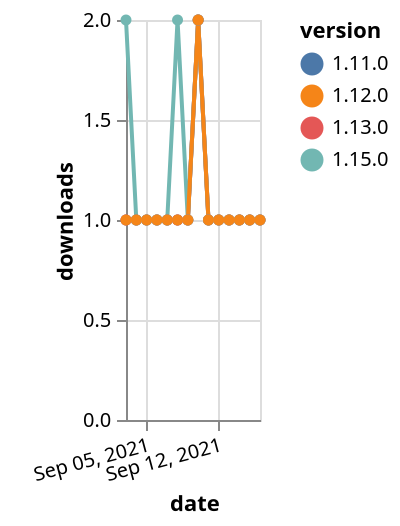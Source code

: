 {"$schema": "https://vega.github.io/schema/vega-lite/v5.json", "description": "A simple bar chart with embedded data.", "data": {"values": [{"date": "2021-09-03", "total": 214, "delta": 1, "version": "1.11.0"}, {"date": "2021-09-04", "total": 215, "delta": 1, "version": "1.11.0"}, {"date": "2021-09-05", "total": 216, "delta": 1, "version": "1.11.0"}, {"date": "2021-09-06", "total": 217, "delta": 1, "version": "1.11.0"}, {"date": "2021-09-07", "total": 218, "delta": 1, "version": "1.11.0"}, {"date": "2021-09-08", "total": 219, "delta": 1, "version": "1.11.0"}, {"date": "2021-09-09", "total": 220, "delta": 1, "version": "1.11.0"}, {"date": "2021-09-10", "total": 222, "delta": 2, "version": "1.11.0"}, {"date": "2021-09-11", "total": 223, "delta": 1, "version": "1.11.0"}, {"date": "2021-09-12", "total": 224, "delta": 1, "version": "1.11.0"}, {"date": "2021-09-13", "total": 225, "delta": 1, "version": "1.11.0"}, {"date": "2021-09-14", "total": 226, "delta": 1, "version": "1.11.0"}, {"date": "2021-09-15", "total": 227, "delta": 1, "version": "1.11.0"}, {"date": "2021-09-16", "total": 228, "delta": 1, "version": "1.11.0"}, {"date": "2021-09-03", "total": 284, "delta": 1, "version": "1.13.0"}, {"date": "2021-09-04", "total": 285, "delta": 1, "version": "1.13.0"}, {"date": "2021-09-05", "total": 286, "delta": 1, "version": "1.13.0"}, {"date": "2021-09-06", "total": 287, "delta": 1, "version": "1.13.0"}, {"date": "2021-09-07", "total": 288, "delta": 1, "version": "1.13.0"}, {"date": "2021-09-08", "total": 289, "delta": 1, "version": "1.13.0"}, {"date": "2021-09-09", "total": 290, "delta": 1, "version": "1.13.0"}, {"date": "2021-09-10", "total": 292, "delta": 2, "version": "1.13.0"}, {"date": "2021-09-11", "total": 293, "delta": 1, "version": "1.13.0"}, {"date": "2021-09-12", "total": 294, "delta": 1, "version": "1.13.0"}, {"date": "2021-09-13", "total": 295, "delta": 1, "version": "1.13.0"}, {"date": "2021-09-14", "total": 296, "delta": 1, "version": "1.13.0"}, {"date": "2021-09-15", "total": 297, "delta": 1, "version": "1.13.0"}, {"date": "2021-09-16", "total": 298, "delta": 1, "version": "1.13.0"}, {"date": "2021-09-03", "total": 117, "delta": 2, "version": "1.15.0"}, {"date": "2021-09-04", "total": 118, "delta": 1, "version": "1.15.0"}, {"date": "2021-09-05", "total": 119, "delta": 1, "version": "1.15.0"}, {"date": "2021-09-06", "total": 120, "delta": 1, "version": "1.15.0"}, {"date": "2021-09-07", "total": 121, "delta": 1, "version": "1.15.0"}, {"date": "2021-09-08", "total": 123, "delta": 2, "version": "1.15.0"}, {"date": "2021-09-09", "total": 124, "delta": 1, "version": "1.15.0"}, {"date": "2021-09-10", "total": 126, "delta": 2, "version": "1.15.0"}, {"date": "2021-09-11", "total": 127, "delta": 1, "version": "1.15.0"}, {"date": "2021-09-12", "total": 128, "delta": 1, "version": "1.15.0"}, {"date": "2021-09-13", "total": 129, "delta": 1, "version": "1.15.0"}, {"date": "2021-09-14", "total": 130, "delta": 1, "version": "1.15.0"}, {"date": "2021-09-15", "total": 131, "delta": 1, "version": "1.15.0"}, {"date": "2021-09-16", "total": 132, "delta": 1, "version": "1.15.0"}, {"date": "2021-09-03", "total": 180, "delta": 1, "version": "1.12.0"}, {"date": "2021-09-04", "total": 181, "delta": 1, "version": "1.12.0"}, {"date": "2021-09-05", "total": 182, "delta": 1, "version": "1.12.0"}, {"date": "2021-09-06", "total": 183, "delta": 1, "version": "1.12.0"}, {"date": "2021-09-07", "total": 184, "delta": 1, "version": "1.12.0"}, {"date": "2021-09-08", "total": 185, "delta": 1, "version": "1.12.0"}, {"date": "2021-09-09", "total": 186, "delta": 1, "version": "1.12.0"}, {"date": "2021-09-10", "total": 188, "delta": 2, "version": "1.12.0"}, {"date": "2021-09-11", "total": 189, "delta": 1, "version": "1.12.0"}, {"date": "2021-09-12", "total": 190, "delta": 1, "version": "1.12.0"}, {"date": "2021-09-13", "total": 191, "delta": 1, "version": "1.12.0"}, {"date": "2021-09-14", "total": 192, "delta": 1, "version": "1.12.0"}, {"date": "2021-09-15", "total": 193, "delta": 1, "version": "1.12.0"}, {"date": "2021-09-16", "total": 194, "delta": 1, "version": "1.12.0"}]}, "width": "container", "mark": {"type": "line", "point": {"filled": true}}, "encoding": {"x": {"field": "date", "type": "temporal", "timeUnit": "yearmonthdate", "title": "date", "axis": {"labelAngle": -15}}, "y": {"field": "delta", "type": "quantitative", "title": "downloads"}, "color": {"field": "version", "type": "nominal"}, "tooltip": {"field": "delta"}}}